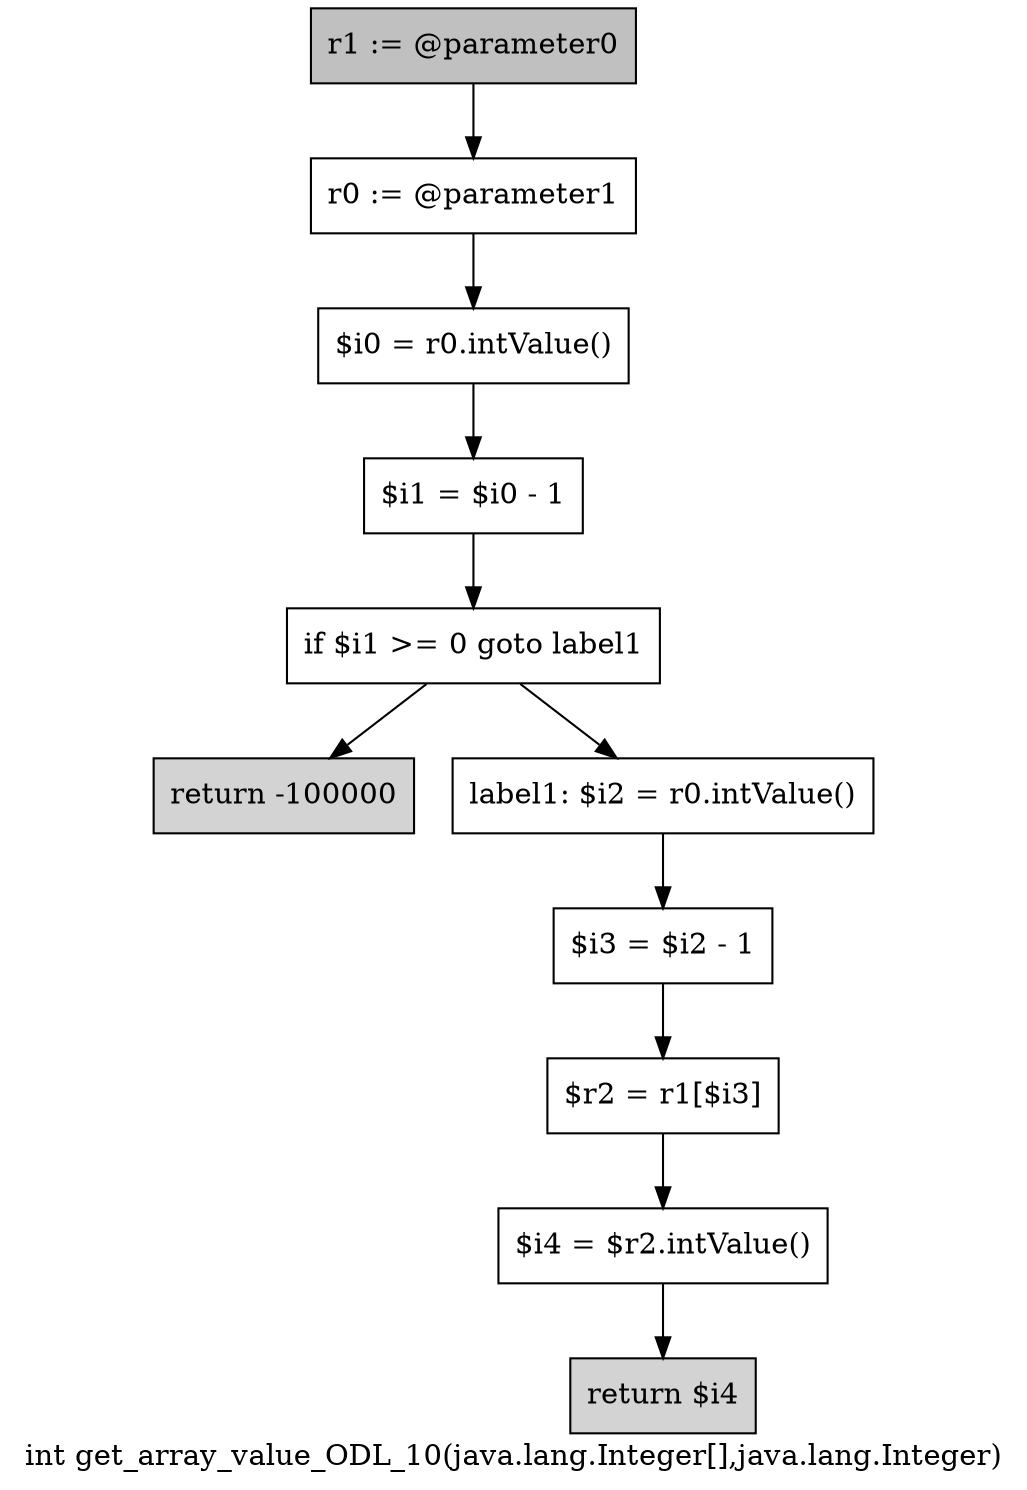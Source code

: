 digraph "int get_array_value_ODL_10(java.lang.Integer[],java.lang.Integer)" {
    label="int get_array_value_ODL_10(java.lang.Integer[],java.lang.Integer)";
    node [shape=box];
    "0" [style=filled,fillcolor=gray,label="r1 := @parameter0",];
    "1" [label="r0 := @parameter1",];
    "0"->"1";
    "2" [label="$i0 = r0.intValue()",];
    "1"->"2";
    "3" [label="$i1 = $i0 - 1",];
    "2"->"3";
    "4" [label="if $i1 >= 0 goto label1",];
    "3"->"4";
    "5" [style=filled,fillcolor=lightgray,label="return -100000",];
    "4"->"5";
    "6" [label="label1: $i2 = r0.intValue()",];
    "4"->"6";
    "7" [label="$i3 = $i2 - 1",];
    "6"->"7";
    "8" [label="$r2 = r1[$i3]",];
    "7"->"8";
    "9" [label="$i4 = $r2.intValue()",];
    "8"->"9";
    "10" [style=filled,fillcolor=lightgray,label="return $i4",];
    "9"->"10";
}
